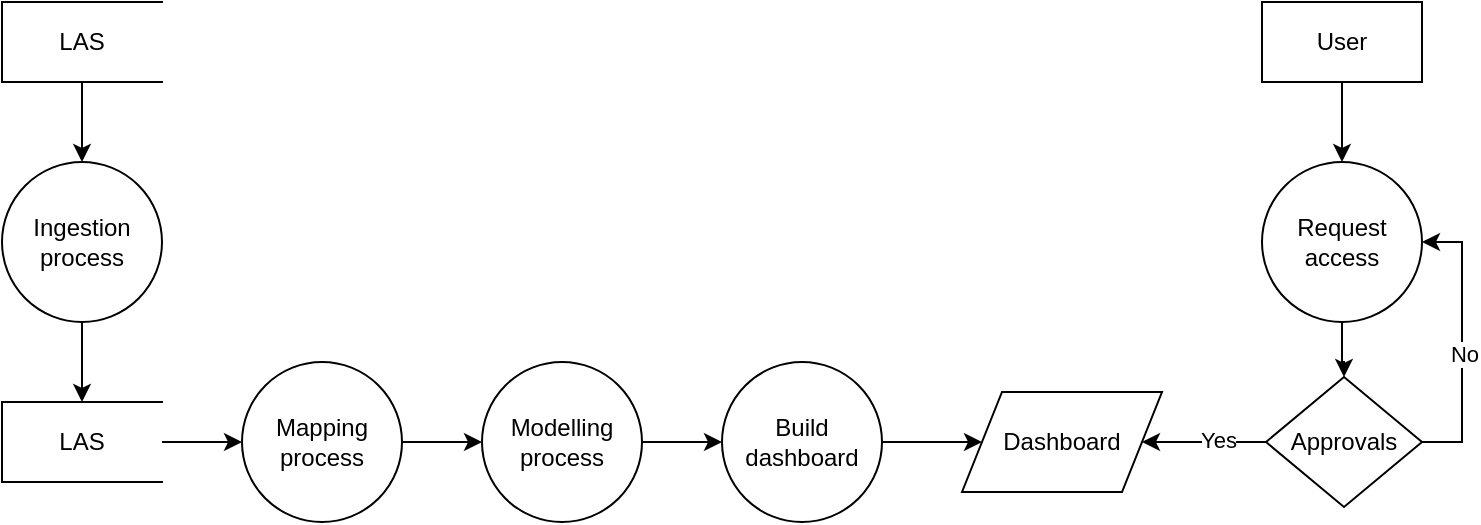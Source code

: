 <mxfile version="22.1.18" type="github">
  <diagram name="Page-1" id="2dhtJAmuRfnFXn32xRkT">
    <mxGraphModel dx="1674" dy="845" grid="1" gridSize="10" guides="1" tooltips="1" connect="1" arrows="1" fold="1" page="1" pageScale="1" pageWidth="1100" pageHeight="850" math="0" shadow="0">
      <root>
        <mxCell id="0" />
        <mxCell id="1" parent="0" />
        <mxCell id="978A8rOvJIVJ27yBbV3w-4" style="edgeStyle=orthogonalEdgeStyle;rounded=0;orthogonalLoop=1;jettySize=auto;html=1;" edge="1" parent="1" source="978A8rOvJIVJ27yBbV3w-1" target="978A8rOvJIVJ27yBbV3w-2">
          <mxGeometry relative="1" as="geometry" />
        </mxCell>
        <mxCell id="978A8rOvJIVJ27yBbV3w-1" value="LAS" style="html=1;dashed=0;whiteSpace=wrap;shape=partialRectangle;right=0;" vertex="1" parent="1">
          <mxGeometry x="160" y="240" width="80" height="40" as="geometry" />
        </mxCell>
        <mxCell id="978A8rOvJIVJ27yBbV3w-5" style="edgeStyle=orthogonalEdgeStyle;rounded=0;orthogonalLoop=1;jettySize=auto;html=1;entryX=0.5;entryY=0;entryDx=0;entryDy=0;" edge="1" parent="1" source="978A8rOvJIVJ27yBbV3w-2" target="978A8rOvJIVJ27yBbV3w-3">
          <mxGeometry relative="1" as="geometry" />
        </mxCell>
        <mxCell id="978A8rOvJIVJ27yBbV3w-2" value="Ingestion process" style="shape=ellipse;html=1;dashed=0;whiteSpace=wrap;perimeter=ellipsePerimeter;" vertex="1" parent="1">
          <mxGeometry x="160" y="320" width="80" height="80" as="geometry" />
        </mxCell>
        <mxCell id="978A8rOvJIVJ27yBbV3w-7" style="edgeStyle=orthogonalEdgeStyle;rounded=0;orthogonalLoop=1;jettySize=auto;html=1;" edge="1" parent="1" source="978A8rOvJIVJ27yBbV3w-3" target="978A8rOvJIVJ27yBbV3w-6">
          <mxGeometry relative="1" as="geometry" />
        </mxCell>
        <mxCell id="978A8rOvJIVJ27yBbV3w-3" value="LAS" style="html=1;dashed=0;whiteSpace=wrap;shape=partialRectangle;right=0;" vertex="1" parent="1">
          <mxGeometry x="160" y="440" width="80" height="40" as="geometry" />
        </mxCell>
        <mxCell id="978A8rOvJIVJ27yBbV3w-9" style="edgeStyle=orthogonalEdgeStyle;rounded=0;orthogonalLoop=1;jettySize=auto;html=1;entryX=0;entryY=0.5;entryDx=0;entryDy=0;" edge="1" parent="1" source="978A8rOvJIVJ27yBbV3w-6" target="978A8rOvJIVJ27yBbV3w-8">
          <mxGeometry relative="1" as="geometry" />
        </mxCell>
        <mxCell id="978A8rOvJIVJ27yBbV3w-6" value="Mapping process" style="shape=ellipse;html=1;dashed=0;whiteSpace=wrap;perimeter=ellipsePerimeter;" vertex="1" parent="1">
          <mxGeometry x="280" y="420" width="80" height="80" as="geometry" />
        </mxCell>
        <mxCell id="978A8rOvJIVJ27yBbV3w-11" value="" style="edgeStyle=orthogonalEdgeStyle;rounded=0;orthogonalLoop=1;jettySize=auto;html=1;" edge="1" parent="1" source="978A8rOvJIVJ27yBbV3w-8" target="978A8rOvJIVJ27yBbV3w-10">
          <mxGeometry relative="1" as="geometry" />
        </mxCell>
        <mxCell id="978A8rOvJIVJ27yBbV3w-8" value="Modelling process" style="shape=ellipse;html=1;dashed=0;whiteSpace=wrap;perimeter=ellipsePerimeter;" vertex="1" parent="1">
          <mxGeometry x="400" y="420" width="80" height="80" as="geometry" />
        </mxCell>
        <mxCell id="978A8rOvJIVJ27yBbV3w-13" style="edgeStyle=orthogonalEdgeStyle;rounded=0;orthogonalLoop=1;jettySize=auto;html=1;" edge="1" parent="1" source="978A8rOvJIVJ27yBbV3w-10" target="978A8rOvJIVJ27yBbV3w-12">
          <mxGeometry relative="1" as="geometry" />
        </mxCell>
        <mxCell id="978A8rOvJIVJ27yBbV3w-10" value="Build dashboard" style="shape=ellipse;html=1;dashed=0;whiteSpace=wrap;perimeter=ellipsePerimeter;" vertex="1" parent="1">
          <mxGeometry x="520" y="420" width="80" height="80" as="geometry" />
        </mxCell>
        <mxCell id="978A8rOvJIVJ27yBbV3w-12" value="Dashboard" style="shape=parallelogram;perimeter=parallelogramPerimeter;whiteSpace=wrap;html=1;dashed=0;" vertex="1" parent="1">
          <mxGeometry x="640" y="435" width="100" height="50" as="geometry" />
        </mxCell>
        <mxCell id="978A8rOvJIVJ27yBbV3w-18" style="edgeStyle=orthogonalEdgeStyle;rounded=0;orthogonalLoop=1;jettySize=auto;html=1;" edge="1" parent="1" source="978A8rOvJIVJ27yBbV3w-14" target="978A8rOvJIVJ27yBbV3w-17">
          <mxGeometry relative="1" as="geometry" />
        </mxCell>
        <mxCell id="978A8rOvJIVJ27yBbV3w-14" value="User" style="html=1;dashed=0;whiteSpace=wrap;" vertex="1" parent="1">
          <mxGeometry x="790" y="240" width="80" height="40" as="geometry" />
        </mxCell>
        <mxCell id="978A8rOvJIVJ27yBbV3w-20" style="edgeStyle=orthogonalEdgeStyle;rounded=0;orthogonalLoop=1;jettySize=auto;html=1;entryX=1;entryY=0.5;entryDx=0;entryDy=0;" edge="1" parent="1" source="978A8rOvJIVJ27yBbV3w-15" target="978A8rOvJIVJ27yBbV3w-17">
          <mxGeometry relative="1" as="geometry">
            <Array as="points">
              <mxPoint x="890" y="460" />
              <mxPoint x="890" y="360" />
            </Array>
          </mxGeometry>
        </mxCell>
        <mxCell id="978A8rOvJIVJ27yBbV3w-22" value="No" style="edgeLabel;html=1;align=center;verticalAlign=middle;resizable=0;points=[];" vertex="1" connectable="0" parent="978A8rOvJIVJ27yBbV3w-20">
          <mxGeometry x="-0.08" y="-1" relative="1" as="geometry">
            <mxPoint as="offset" />
          </mxGeometry>
        </mxCell>
        <mxCell id="978A8rOvJIVJ27yBbV3w-21" style="edgeStyle=orthogonalEdgeStyle;rounded=0;orthogonalLoop=1;jettySize=auto;html=1;" edge="1" parent="1" source="978A8rOvJIVJ27yBbV3w-15" target="978A8rOvJIVJ27yBbV3w-12">
          <mxGeometry relative="1" as="geometry" />
        </mxCell>
        <mxCell id="978A8rOvJIVJ27yBbV3w-23" value="Yes" style="edgeLabel;html=1;align=center;verticalAlign=middle;resizable=0;points=[];" vertex="1" connectable="0" parent="978A8rOvJIVJ27yBbV3w-21">
          <mxGeometry x="-0.229" y="-1" relative="1" as="geometry">
            <mxPoint as="offset" />
          </mxGeometry>
        </mxCell>
        <mxCell id="978A8rOvJIVJ27yBbV3w-15" value="Approvals" style="shape=rhombus;html=1;dashed=0;whiteSpace=wrap;perimeter=rhombusPerimeter;" vertex="1" parent="1">
          <mxGeometry x="792" y="427.5" width="78" height="65" as="geometry" />
        </mxCell>
        <mxCell id="978A8rOvJIVJ27yBbV3w-19" style="edgeStyle=orthogonalEdgeStyle;rounded=0;orthogonalLoop=1;jettySize=auto;html=1;" edge="1" parent="1" source="978A8rOvJIVJ27yBbV3w-17" target="978A8rOvJIVJ27yBbV3w-15">
          <mxGeometry relative="1" as="geometry" />
        </mxCell>
        <mxCell id="978A8rOvJIVJ27yBbV3w-17" value="Request access" style="shape=ellipse;html=1;dashed=0;whiteSpace=wrap;perimeter=ellipsePerimeter;" vertex="1" parent="1">
          <mxGeometry x="790" y="320" width="80" height="80" as="geometry" />
        </mxCell>
      </root>
    </mxGraphModel>
  </diagram>
</mxfile>
